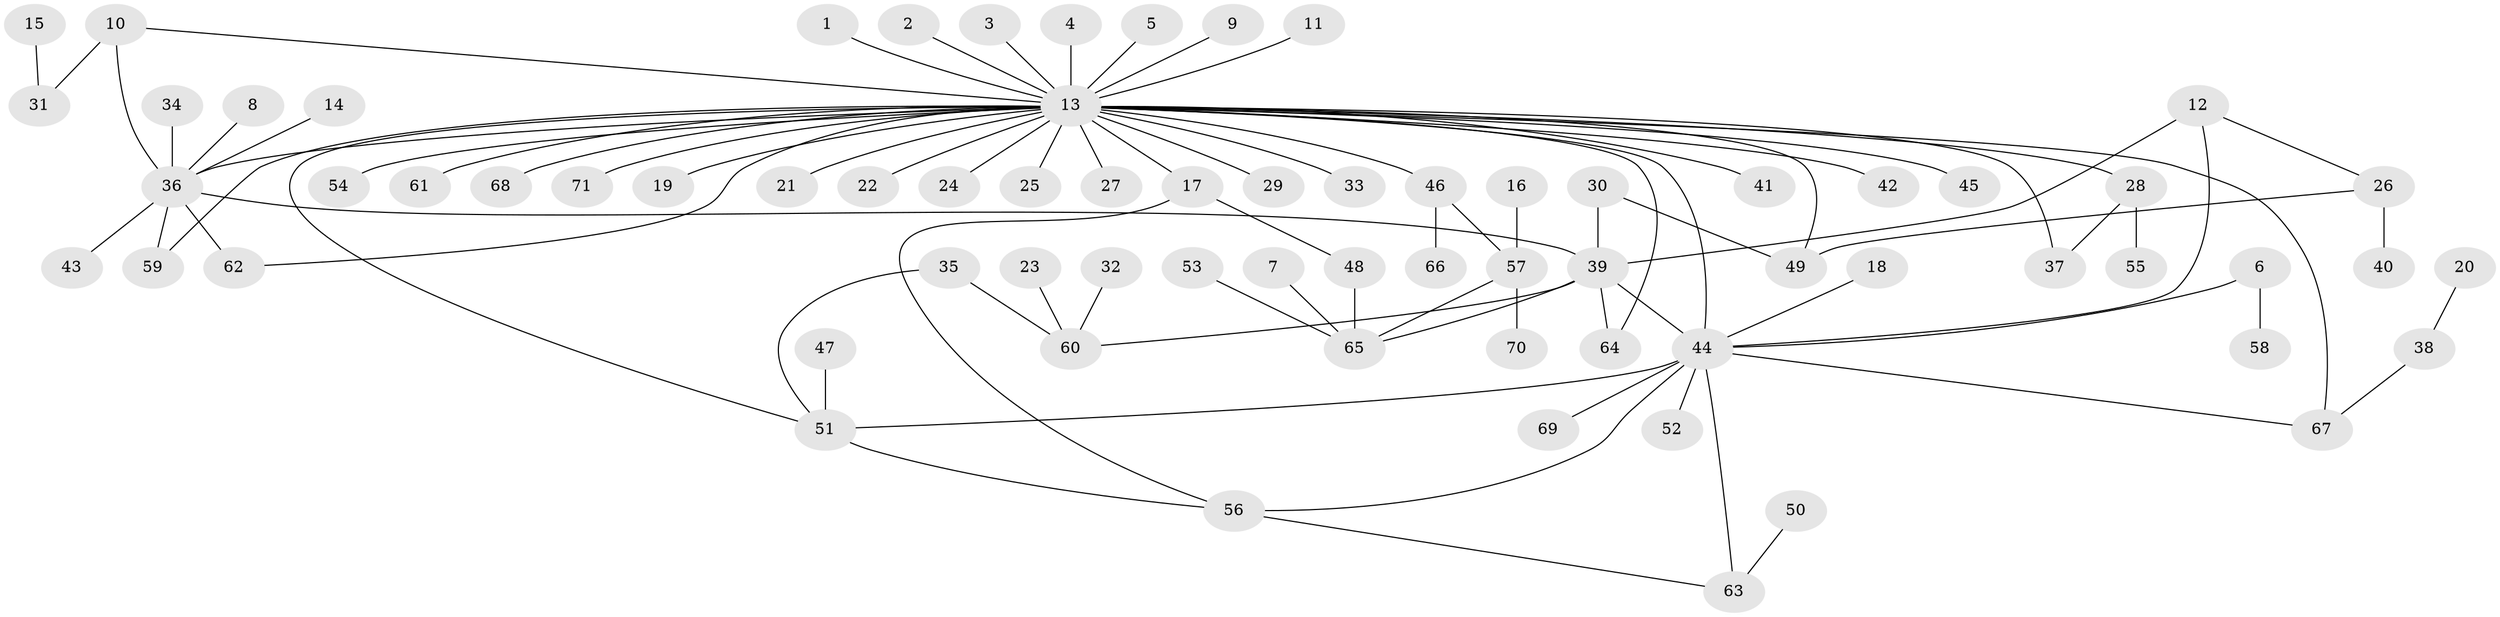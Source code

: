 // original degree distribution, {1: 0.5704225352112676, 39: 0.007042253521126761, 13: 0.007042253521126761, 3: 0.08450704225352113, 11: 0.007042253521126761, 2: 0.2112676056338028, 7: 0.014084507042253521, 10: 0.007042253521126761, 4: 0.06338028169014084, 6: 0.014084507042253521, 5: 0.014084507042253521}
// Generated by graph-tools (version 1.1) at 2025/01/03/09/25 03:01:49]
// undirected, 71 vertices, 87 edges
graph export_dot {
graph [start="1"]
  node [color=gray90,style=filled];
  1;
  2;
  3;
  4;
  5;
  6;
  7;
  8;
  9;
  10;
  11;
  12;
  13;
  14;
  15;
  16;
  17;
  18;
  19;
  20;
  21;
  22;
  23;
  24;
  25;
  26;
  27;
  28;
  29;
  30;
  31;
  32;
  33;
  34;
  35;
  36;
  37;
  38;
  39;
  40;
  41;
  42;
  43;
  44;
  45;
  46;
  47;
  48;
  49;
  50;
  51;
  52;
  53;
  54;
  55;
  56;
  57;
  58;
  59;
  60;
  61;
  62;
  63;
  64;
  65;
  66;
  67;
  68;
  69;
  70;
  71;
  1 -- 13 [weight=1.0];
  2 -- 13 [weight=1.0];
  3 -- 13 [weight=1.0];
  4 -- 13 [weight=1.0];
  5 -- 13 [weight=1.0];
  6 -- 44 [weight=1.0];
  6 -- 58 [weight=1.0];
  7 -- 65 [weight=1.0];
  8 -- 36 [weight=1.0];
  9 -- 13 [weight=1.0];
  10 -- 13 [weight=1.0];
  10 -- 31 [weight=1.0];
  10 -- 36 [weight=1.0];
  11 -- 13 [weight=1.0];
  12 -- 26 [weight=1.0];
  12 -- 39 [weight=1.0];
  12 -- 44 [weight=1.0];
  13 -- 17 [weight=1.0];
  13 -- 19 [weight=1.0];
  13 -- 21 [weight=1.0];
  13 -- 22 [weight=1.0];
  13 -- 24 [weight=1.0];
  13 -- 25 [weight=1.0];
  13 -- 27 [weight=1.0];
  13 -- 28 [weight=1.0];
  13 -- 29 [weight=1.0];
  13 -- 33 [weight=1.0];
  13 -- 36 [weight=1.0];
  13 -- 37 [weight=1.0];
  13 -- 41 [weight=1.0];
  13 -- 42 [weight=1.0];
  13 -- 44 [weight=1.0];
  13 -- 45 [weight=1.0];
  13 -- 46 [weight=1.0];
  13 -- 49 [weight=1.0];
  13 -- 51 [weight=1.0];
  13 -- 54 [weight=1.0];
  13 -- 59 [weight=1.0];
  13 -- 61 [weight=1.0];
  13 -- 62 [weight=1.0];
  13 -- 64 [weight=1.0];
  13 -- 67 [weight=1.0];
  13 -- 68 [weight=1.0];
  13 -- 71 [weight=1.0];
  14 -- 36 [weight=1.0];
  15 -- 31 [weight=1.0];
  16 -- 57 [weight=1.0];
  17 -- 48 [weight=1.0];
  17 -- 56 [weight=1.0];
  18 -- 44 [weight=1.0];
  20 -- 38 [weight=1.0];
  23 -- 60 [weight=1.0];
  26 -- 40 [weight=1.0];
  26 -- 49 [weight=1.0];
  28 -- 37 [weight=1.0];
  28 -- 55 [weight=1.0];
  30 -- 39 [weight=1.0];
  30 -- 49 [weight=1.0];
  32 -- 60 [weight=1.0];
  34 -- 36 [weight=1.0];
  35 -- 51 [weight=1.0];
  35 -- 60 [weight=1.0];
  36 -- 39 [weight=1.0];
  36 -- 43 [weight=1.0];
  36 -- 59 [weight=1.0];
  36 -- 62 [weight=1.0];
  38 -- 67 [weight=1.0];
  39 -- 44 [weight=1.0];
  39 -- 60 [weight=1.0];
  39 -- 64 [weight=1.0];
  39 -- 65 [weight=1.0];
  44 -- 51 [weight=1.0];
  44 -- 52 [weight=1.0];
  44 -- 56 [weight=1.0];
  44 -- 63 [weight=1.0];
  44 -- 67 [weight=1.0];
  44 -- 69 [weight=1.0];
  46 -- 57 [weight=1.0];
  46 -- 66 [weight=1.0];
  47 -- 51 [weight=1.0];
  48 -- 65 [weight=1.0];
  50 -- 63 [weight=1.0];
  51 -- 56 [weight=1.0];
  53 -- 65 [weight=1.0];
  56 -- 63 [weight=1.0];
  57 -- 65 [weight=1.0];
  57 -- 70 [weight=1.0];
}
